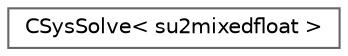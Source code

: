 digraph "Graphical Class Hierarchy"
{
 // LATEX_PDF_SIZE
  bgcolor="transparent";
  edge [fontname=Helvetica,fontsize=10,labelfontname=Helvetica,labelfontsize=10];
  node [fontname=Helvetica,fontsize=10,shape=box,height=0.2,width=0.4];
  rankdir="LR";
  Node0 [id="Node000000",label="CSysSolve\< su2mixedfloat \>",height=0.2,width=0.4,color="grey40", fillcolor="white", style="filled",URL="$classCSysSolve.html",tooltip=" "];
}
